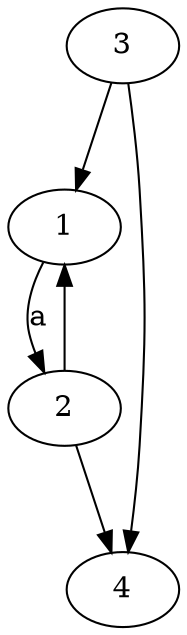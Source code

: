digraph StateMachine {
  "1" -> "2" [label="a"]
  "2" -> "1" [label=" "]
  "2" -> "4" [label=" "]
  "3" -> "1" [label=" "]
  "3" -> "4" [label=" "]
}
